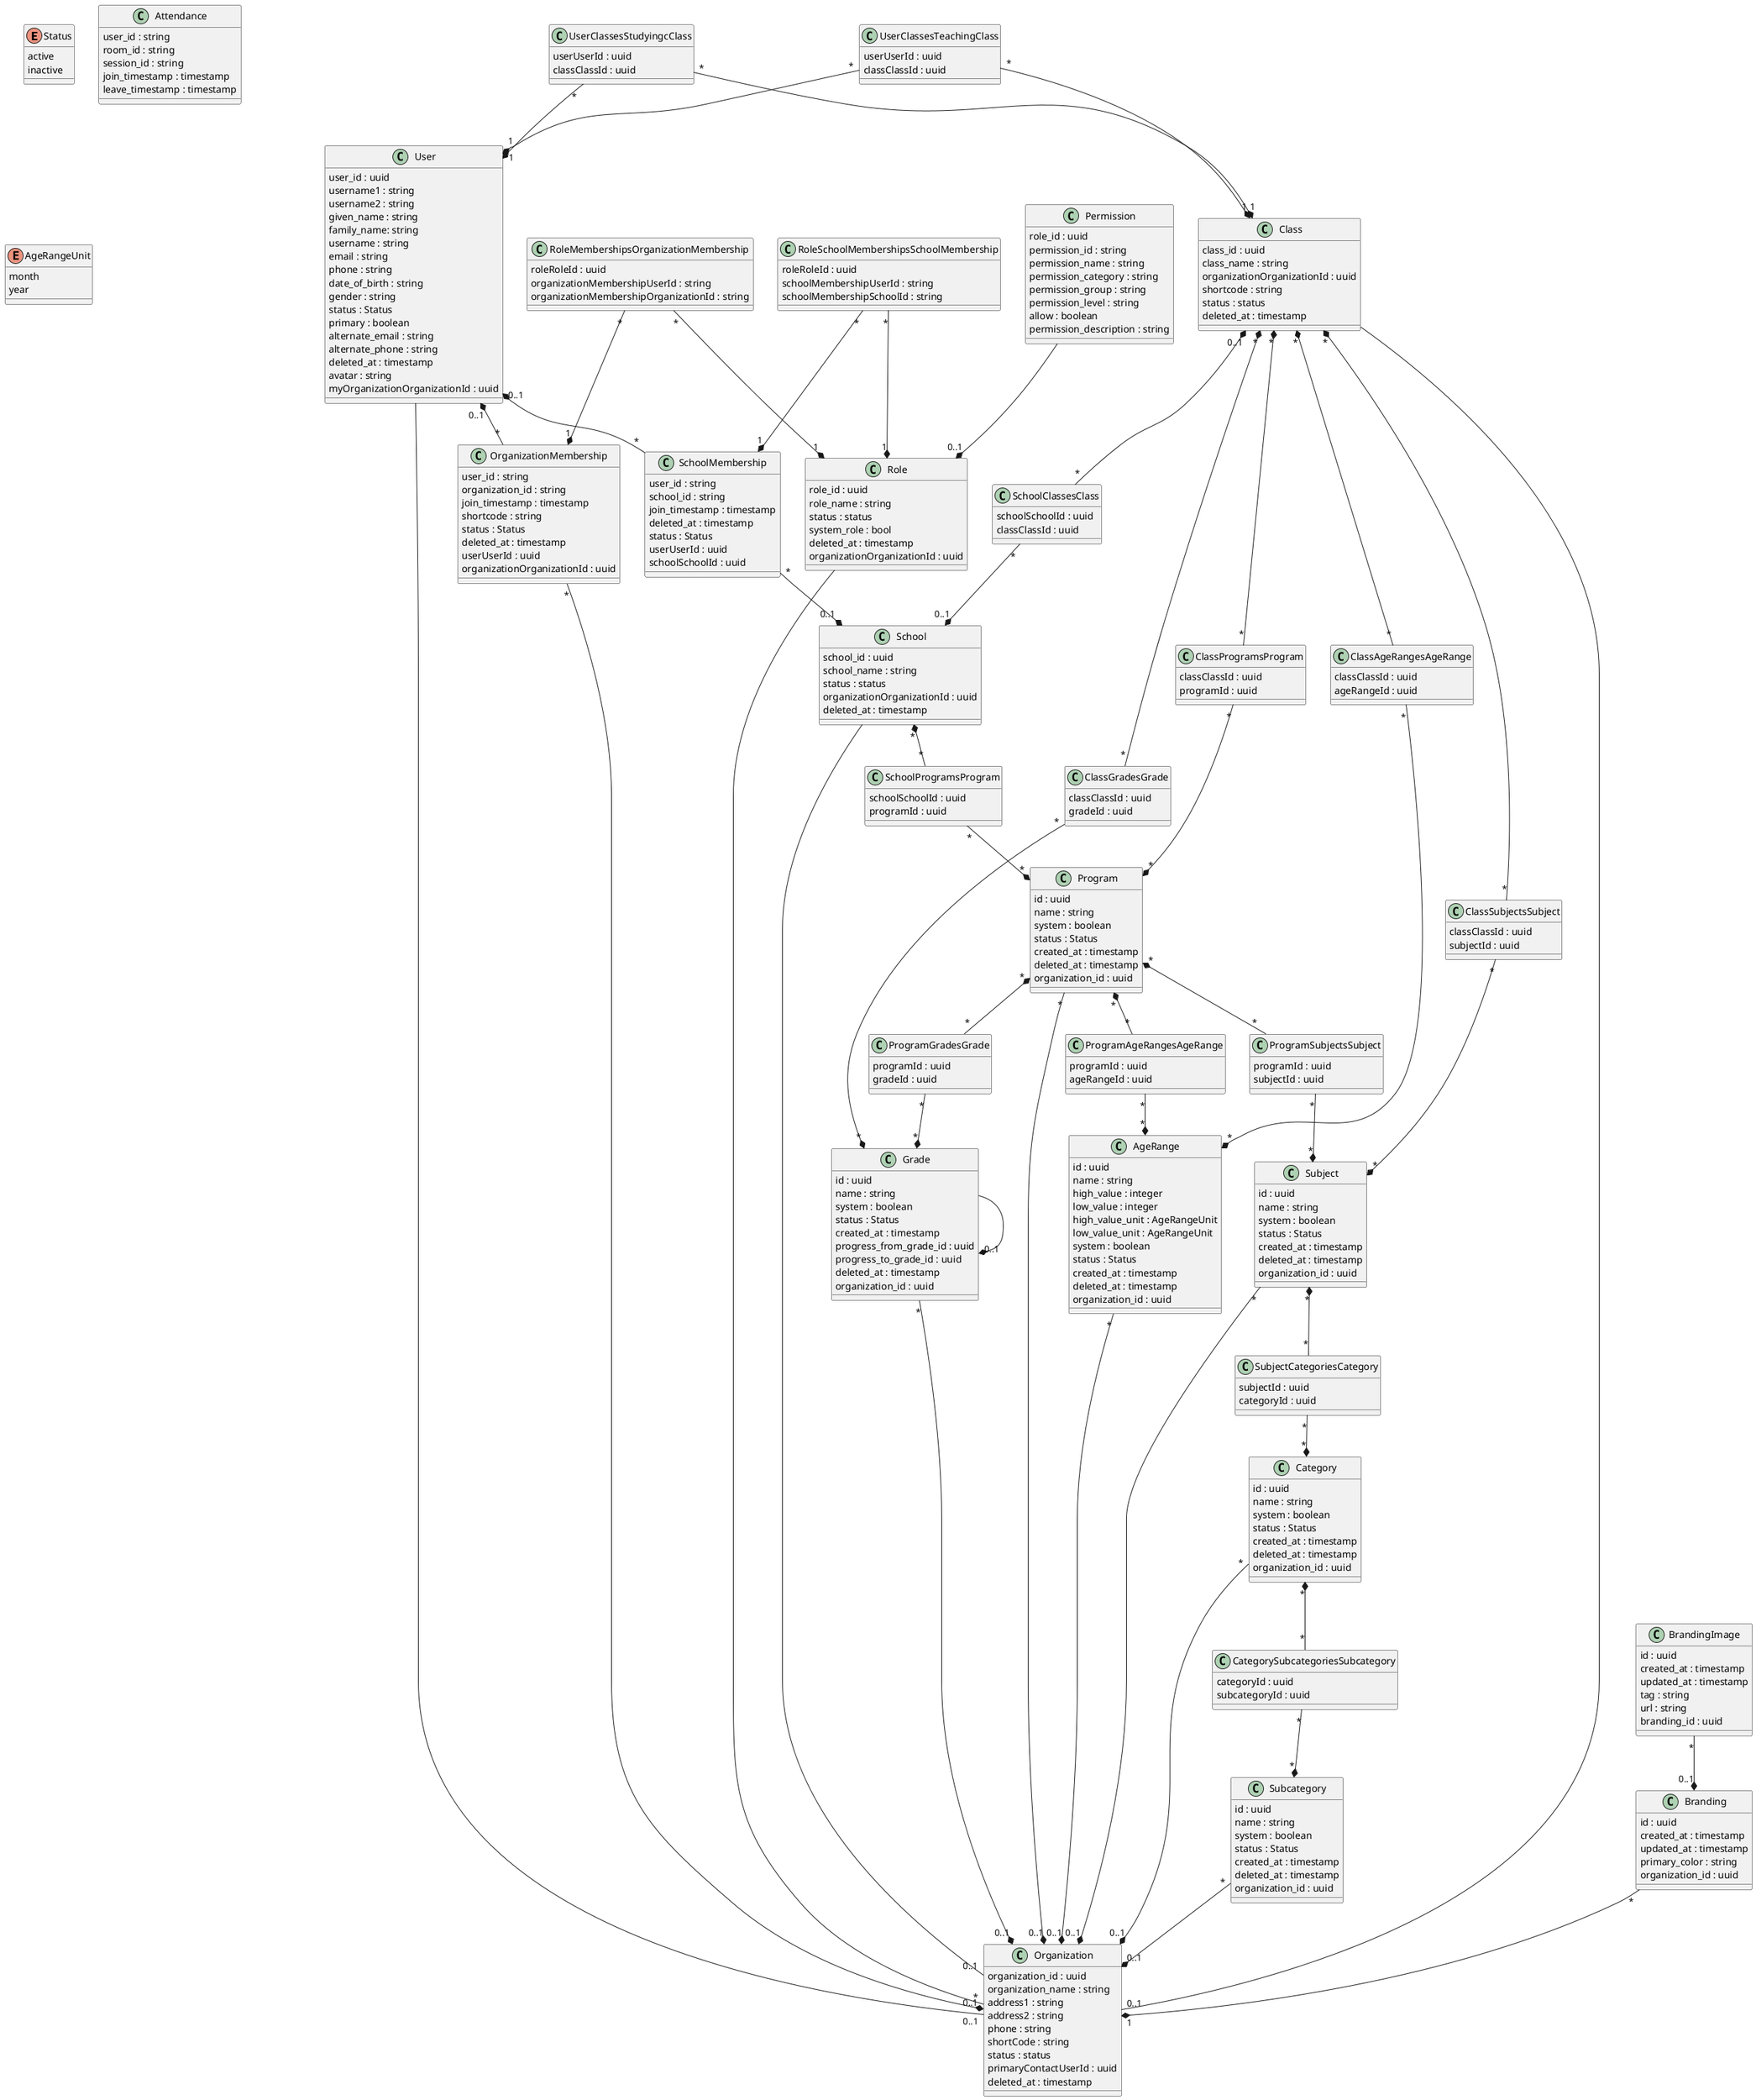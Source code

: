 @startuml
enum Status {
    active
    inactive
}

class User {
    user_id : uuid
    username1 : string
    username2 : string
    given_name : string
    family_name: string
    username : string
    email : string
    phone : string
    date_of_birth : string
    gender : string
    status : Status
    primary : boolean
    alternate_email : string
    alternate_phone : string
    deleted_at : timestamp
    avatar : string
    myOrganizationOrganizationId : uuid
}

class Class {
    class_id : uuid
    class_name : string
    organizationOrganizationId : uuid
    shortcode : string
    status : status
    deleted_at : timestamp
}

class ClassAgeRangesAgeRange {
    classClassId : uuid
    ageRangeId : uuid
}

class ClassGradesGrade {
    classClassId : uuid
    gradeId : uuid
}

class ClassSubjectsSubject {
    classClassId : uuid
    subjectId : uuid
}

class ClassProgramsProgram {
    classClassId : uuid
    programId : uuid
}

class Organization {
    organization_id : uuid
    organization_name : string
    address1 : string
    address2 : string
    phone : string
    shortCode : string
    status : status
    primaryContactUserId : uuid
    deleted_at : timestamp
}

class OrganizationMembership {
    user_id : string
    organization_id : string
    join_timestamp : timestamp
    shortcode : string
    status : Status
    deleted_at : timestamp
    userUserId : uuid
    organizationOrganizationId : uuid
}

class Permission {
    role_id : uuid
    permission_id : string
    permission_name : string
    permission_category : string
    permission_group : string
    permission_level : string
    allow : boolean
    permission_description : string
}

class Role {
    role_id : uuid
    role_name : string
    status : status
    system_role : bool
    deleted_at : timestamp
    organizationOrganizationId : uuid
}

class School {
    school_id : uuid
    school_name : string
    status : status
    organizationOrganizationId : uuid
    deleted_at : timestamp
}

class SchoolProgramsProgram {
    schoolSchoolId : uuid
    programId : uuid
}

class SchoolMembership {
    user_id : string
    school_id : string
    join_timestamp : timestamp
    deleted_at : timestamp
    status : Status
    userUserId : uuid
    schoolSchoolId : uuid
}

class Attendance {
    user_id : string
    room_id : string
    session_id : string
    join_timestamp : timestamp
    leave_timestamp : timestamp
}

class RoleMembershipsOrganizationMembership {
    roleRoleId : uuid
    organizationMembershipUserId : string
    organizationMembershipOrganizationId : string
}

class RoleSchoolMembershipsSchoolMembership {
    roleRoleId : uuid
    schoolMembershipUserId : string
    schoolMembershipSchoolId : string
}

class UserClassesStudyingcClass {
    userUserId : uuid
    classClassId : uuid
}

class UserClassesTeachingClass {
    userUserId : uuid
    classClassId : uuid
}

class SchoolClassesClass {
    schoolSchoolId : uuid
    classClassId : uuid
}

enum AgeRangeUnit {
    month
    year
}

class AgeRange {
    id : uuid
    name : string
    high_value : integer
    low_value : integer
    high_value_unit : AgeRangeUnit
    low_value_unit : AgeRangeUnit
    system : boolean
    status : Status
    created_at : timestamp
    deleted_at : timestamp
    organization_id : uuid
}

class Subcategory {
    id : uuid
    name : string
    system : boolean
    status : Status
    created_at : timestamp
    deleted_at : timestamp
    organization_id : uuid
}

class Grade {
    id : uuid
    name : string
    system : boolean
    status : Status
    created_at : timestamp
    progress_from_grade_id : uuid
    progress_to_grade_id : uuid
    deleted_at : timestamp
    organization_id : uuid
}

class Category {
    id : uuid
    name : string
    system : boolean
    status : Status
    created_at : timestamp
    deleted_at : timestamp
    organization_id : uuid
}

class CategorySubcategoriesSubcategory {
    categoryId : uuid
    subcategoryId : uuid
}

class Subject {
    id : uuid
    name : string
    system : boolean
    status : Status
    created_at : timestamp
    deleted_at : timestamp
    organization_id : uuid
}

class SubjectCategoriesCategory {
    subjectId : uuid
    categoryId : uuid
}

class Program {
    id : uuid
    name : string
    system : boolean
    status : Status
    created_at : timestamp
    deleted_at : timestamp
    organization_id : uuid
}

class ProgramAgeRangesAgeRange {
    programId : uuid
    ageRangeId : uuid
}

class ProgramGradesGrade {
    programId : uuid
    gradeId : uuid
}

class ProgramSubjectsSubject {
    programId : uuid
    subjectId : uuid
}

class Branding {
    id : uuid
    created_at : timestamp
    updated_at : timestamp
    primary_color : string
    organization_id : uuid
}

class BrandingImage {
    id : uuid
    created_at : timestamp
    updated_at : timestamp
    tag : string
    url : string
    branding_id : uuid
}

Role -- "*" Organization
User -- "0..1" Organization
AgeRange "*" --* "0..1" Organization
Subcategory "*" --* "0..1" Organization
Grade "*" --* "0..1" Organization
Grade --* "0..1" Grade
Category "*" --* "0..1" Organization
Category "*" *-- "*" CategorySubcategoriesSubcategory
CategorySubcategoriesSubcategory "*" --* "*" Subcategory
Subject "*" --* "0..1" Organization
Subject "*" *-- "*" SubjectCategoriesCategory
SubjectCategoriesCategory "*" --* "*" Category
Program "*" --* "0..1" Organization
Program "*" *-- "*" ProgramAgeRangesAgeRange
ProgramAgeRangesAgeRange "*" --* "*" AgeRange
Program "*" *-- "*" ProgramGradesGrade
ProgramGradesGrade "*" --* "*" Grade
Program "*" *-- "*" ProgramSubjectsSubject
ProgramSubjectsSubject "*" --* "*" Subject
User "0..1" *-- "*" OrganizationMembership
OrganizationMembership "*" --* "0..1" Organization
Class -- "0..1" Organization
Class "0..1" *-- "*" SchoolClassesClass
SchoolClassesClass "*" --* "0..1" School
Class "*" *-- "*" ClassAgeRangesAgeRange
ClassAgeRangesAgeRange "*" --* "*" AgeRange
Class "*" *-- "*" ClassGradesGrade
ClassGradesGrade "*" --* "*" Grade
Class "*" *-- "*" ClassSubjectsSubject
ClassSubjectsSubject "*" --* "*" Subject
Class "*" *-- "*" ClassProgramsProgram
ClassProgramsProgram "*" --* "*" Program
Permission --* "0..1" Role
School -- "0..1" Organization
School "*" *-- "*" SchoolProgramsProgram
SchoolProgramsProgram "*" --* "*" Program
User "0..1" *-- "*" SchoolMembership
SchoolMembership "*" --* "0..1" School
RoleMembershipsOrganizationMembership "*" --* "1" Role
RoleMembershipsOrganizationMembership "*" --* "1" OrganizationMembership
RoleSchoolMembershipsSchoolMembership "*" --* "1" Role
RoleSchoolMembershipsSchoolMembership "*" --* "1" SchoolMembership
UserClassesStudyingcClass "*" --* "1" User
UserClassesStudyingcClass "*" --* "1" Class
UserClassesTeachingClass "*" --* "1" User
UserClassesTeachingClass "*" --* "1" Class

Branding "*" --* "1" Organization
BrandingImage "*" --* "0..1" Branding
@enduml

